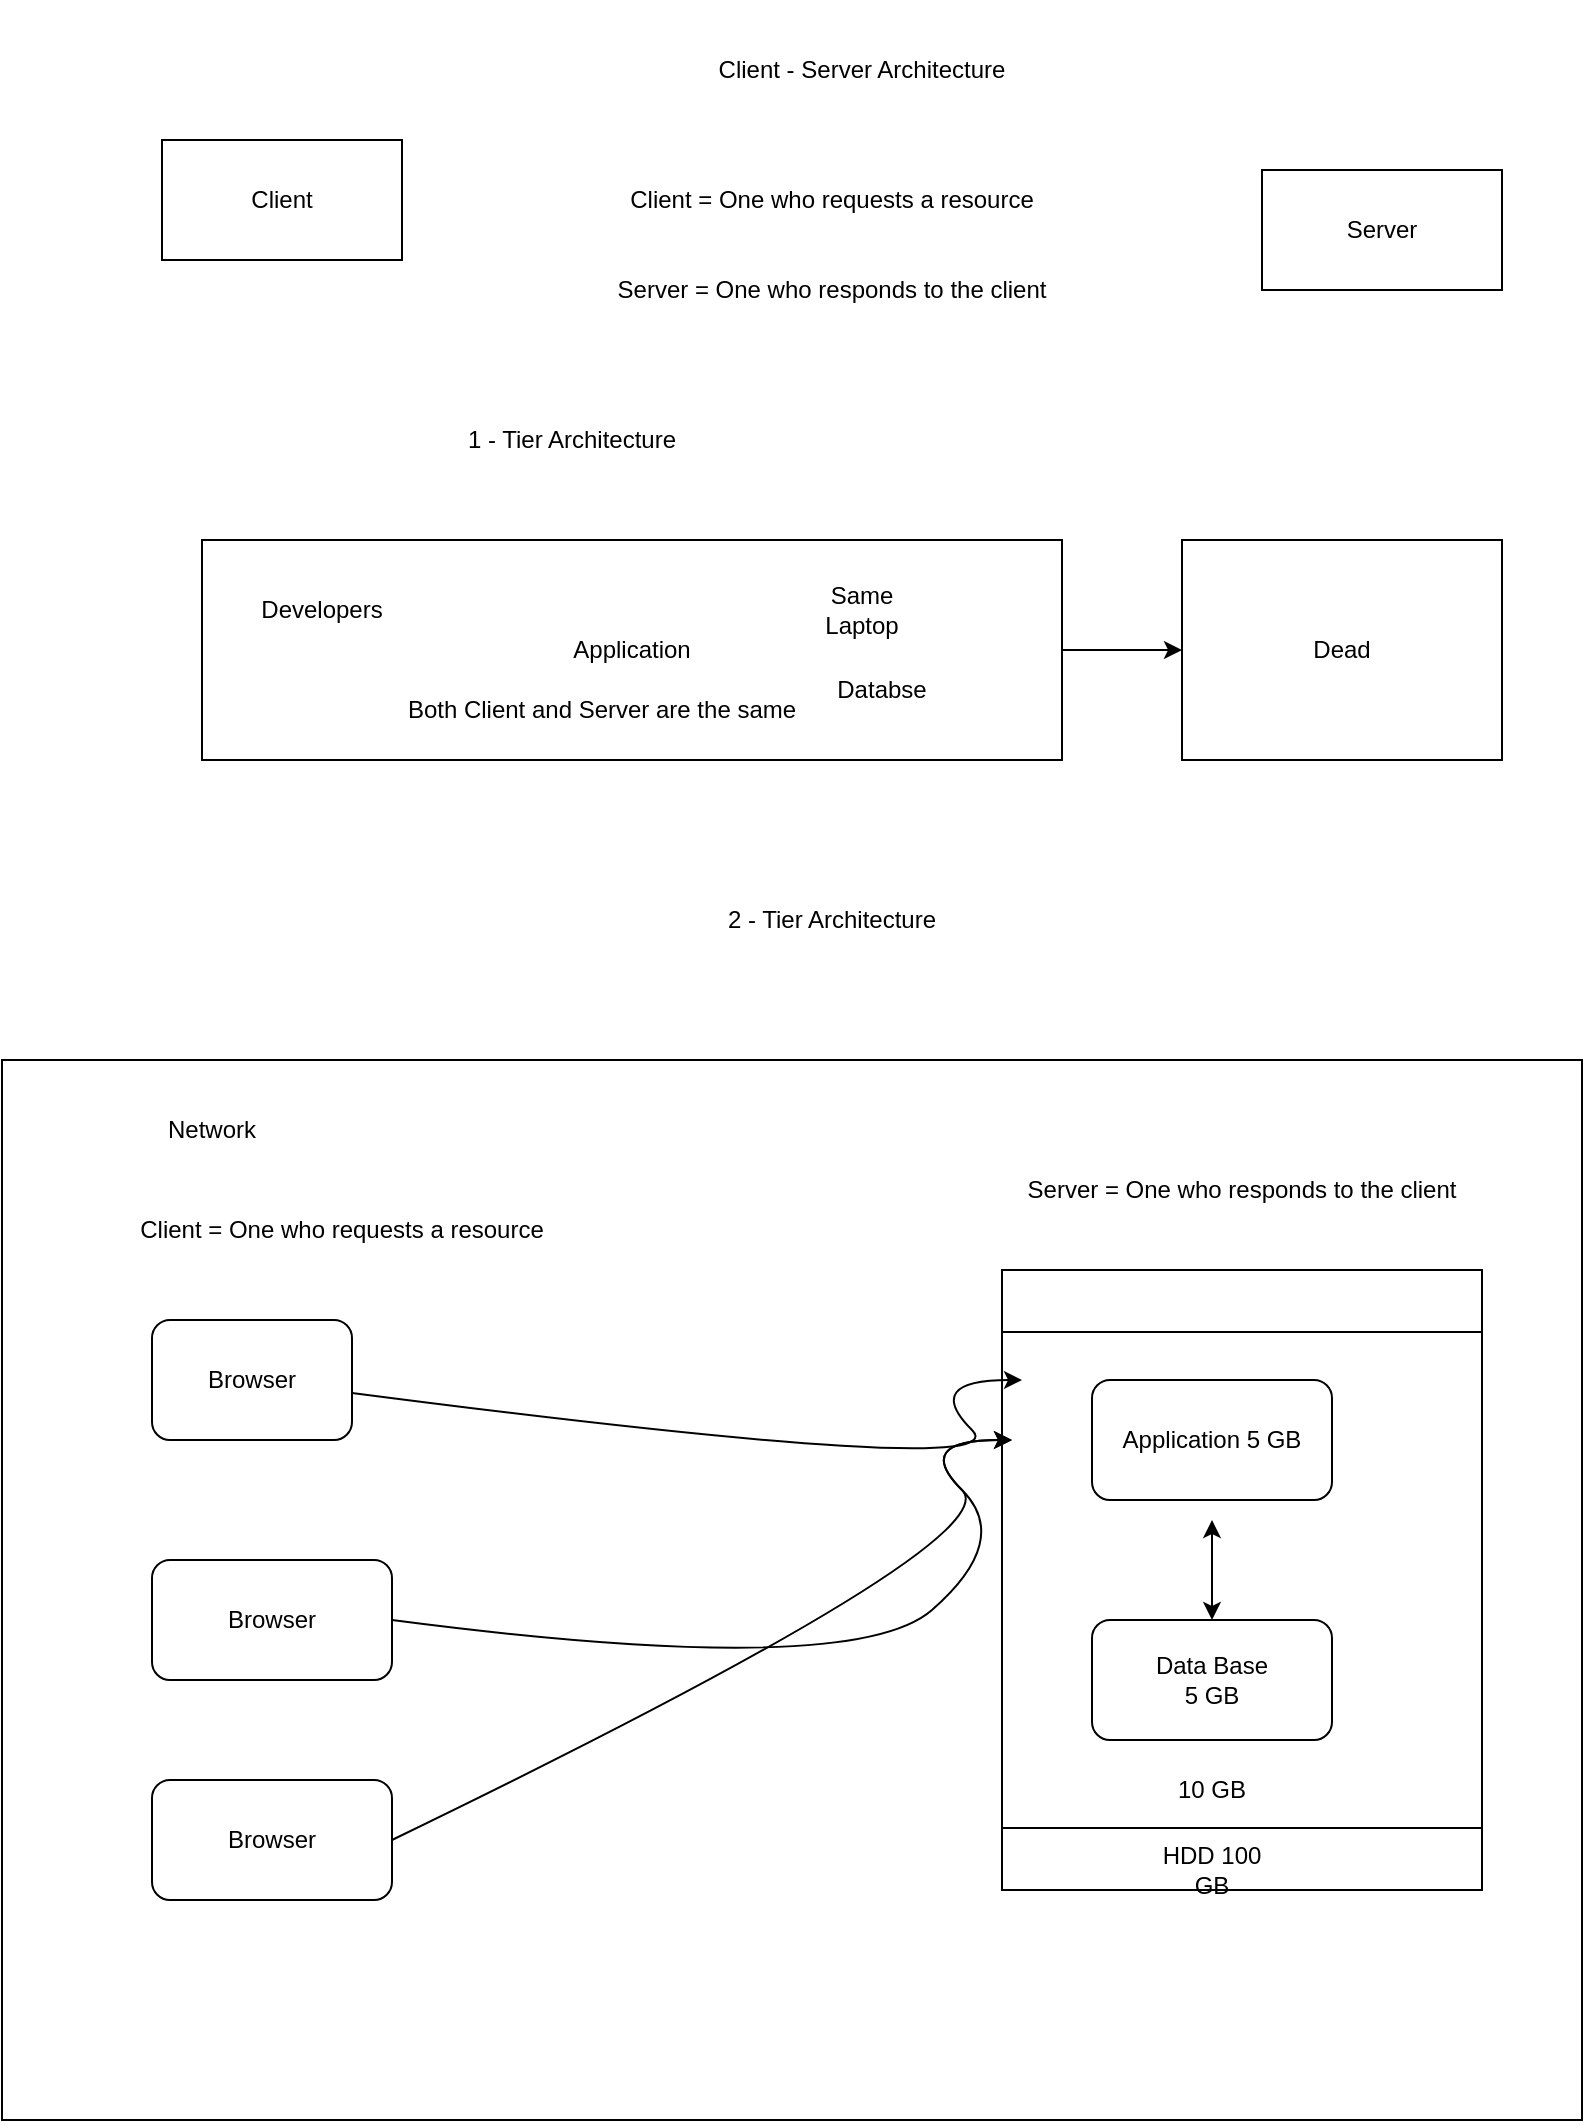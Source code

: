 <mxfile version="28.2.0">
  <diagram name="Page-1" id="-fORK37648hEAS0hQ_zi">
    <mxGraphModel dx="1042" dy="562" grid="1" gridSize="10" guides="1" tooltips="1" connect="1" arrows="1" fold="1" page="1" pageScale="1" pageWidth="850" pageHeight="1100" math="0" shadow="0">
      <root>
        <mxCell id="0" />
        <mxCell id="1" parent="0" />
        <mxCell id="6zjgOrCj7R7MlmCkWjps-2" value="Client - Server Architecture" style="text;html=1;align=center;verticalAlign=middle;whiteSpace=wrap;rounded=0;" vertex="1" parent="1">
          <mxGeometry x="240" y="30" width="440" height="70" as="geometry" />
        </mxCell>
        <mxCell id="6zjgOrCj7R7MlmCkWjps-11" value="" style="edgeStyle=orthogonalEdgeStyle;rounded=0;orthogonalLoop=1;jettySize=auto;html=1;" edge="1" parent="1" source="6zjgOrCj7R7MlmCkWjps-3" target="6zjgOrCj7R7MlmCkWjps-10">
          <mxGeometry relative="1" as="geometry" />
        </mxCell>
        <mxCell id="6zjgOrCj7R7MlmCkWjps-3" value="Application" style="rounded=0;whiteSpace=wrap;html=1;" vertex="1" parent="1">
          <mxGeometry x="130" y="300" width="430" height="110" as="geometry" />
        </mxCell>
        <mxCell id="6zjgOrCj7R7MlmCkWjps-4" value="Client" style="rounded=0;whiteSpace=wrap;html=1;" vertex="1" parent="1">
          <mxGeometry x="110" y="100" width="120" height="60" as="geometry" />
        </mxCell>
        <mxCell id="6zjgOrCj7R7MlmCkWjps-5" value="Client = One who requests a resource" style="text;html=1;align=center;verticalAlign=middle;whiteSpace=wrap;rounded=0;" vertex="1" parent="1">
          <mxGeometry x="320" y="115" width="250" height="30" as="geometry" />
        </mxCell>
        <mxCell id="6zjgOrCj7R7MlmCkWjps-6" value="Server = One who responds to the client" style="text;html=1;align=center;verticalAlign=middle;whiteSpace=wrap;rounded=0;" vertex="1" parent="1">
          <mxGeometry x="320" y="160" width="250" height="30" as="geometry" />
        </mxCell>
        <mxCell id="6zjgOrCj7R7MlmCkWjps-7" value="Server" style="rounded=0;whiteSpace=wrap;html=1;" vertex="1" parent="1">
          <mxGeometry x="660" y="115" width="120" height="60" as="geometry" />
        </mxCell>
        <mxCell id="6zjgOrCj7R7MlmCkWjps-8" value="1 - Tier Architecture" style="text;html=1;align=center;verticalAlign=middle;whiteSpace=wrap;rounded=0;" vertex="1" parent="1">
          <mxGeometry x="210" y="220" width="210" height="60" as="geometry" />
        </mxCell>
        <mxCell id="6zjgOrCj7R7MlmCkWjps-9" value="Developers" style="text;html=1;align=center;verticalAlign=middle;whiteSpace=wrap;rounded=0;" vertex="1" parent="1">
          <mxGeometry x="160" y="320" width="60" height="30" as="geometry" />
        </mxCell>
        <mxCell id="6zjgOrCj7R7MlmCkWjps-10" value="Dead" style="rounded=0;whiteSpace=wrap;html=1;" vertex="1" parent="1">
          <mxGeometry x="620" y="300" width="160" height="110" as="geometry" />
        </mxCell>
        <mxCell id="6zjgOrCj7R7MlmCkWjps-13" value="2 - Tier Architecture" style="text;html=1;align=center;verticalAlign=middle;whiteSpace=wrap;rounded=0;" vertex="1" parent="1">
          <mxGeometry x="340" y="460" width="210" height="60" as="geometry" />
        </mxCell>
        <mxCell id="6zjgOrCj7R7MlmCkWjps-17" value="Same Laptop" style="text;html=1;align=center;verticalAlign=middle;whiteSpace=wrap;rounded=0;" vertex="1" parent="1">
          <mxGeometry x="430" y="320" width="60" height="30" as="geometry" />
        </mxCell>
        <mxCell id="6zjgOrCj7R7MlmCkWjps-18" value="Both Client and Server are the same" style="text;html=1;align=center;verticalAlign=middle;whiteSpace=wrap;rounded=0;" vertex="1" parent="1">
          <mxGeometry x="170" y="370" width="320" height="30" as="geometry" />
        </mxCell>
        <mxCell id="6zjgOrCj7R7MlmCkWjps-32" value="Databse" style="text;html=1;align=center;verticalAlign=middle;whiteSpace=wrap;rounded=0;" vertex="1" parent="1">
          <mxGeometry x="440" y="360" width="60" height="30" as="geometry" />
        </mxCell>
        <mxCell id="6zjgOrCj7R7MlmCkWjps-34" value="" style="rounded=0;whiteSpace=wrap;html=1;" vertex="1" parent="1">
          <mxGeometry x="30" y="560" width="790" height="530" as="geometry" />
        </mxCell>
        <mxCell id="6zjgOrCj7R7MlmCkWjps-35" value="Browser" style="rounded=1;whiteSpace=wrap;html=1;" vertex="1" parent="1">
          <mxGeometry x="105" y="690" width="100" height="60" as="geometry" />
        </mxCell>
        <mxCell id="6zjgOrCj7R7MlmCkWjps-36" value="Client = One who requests a resource" style="text;html=1;align=center;verticalAlign=middle;whiteSpace=wrap;rounded=0;" vertex="1" parent="1">
          <mxGeometry x="75" y="630" width="250" height="30" as="geometry" />
        </mxCell>
        <mxCell id="6zjgOrCj7R7MlmCkWjps-37" value="Browser" style="rounded=1;whiteSpace=wrap;html=1;" vertex="1" parent="1">
          <mxGeometry x="105" y="810" width="120" height="60" as="geometry" />
        </mxCell>
        <mxCell id="6zjgOrCj7R7MlmCkWjps-38" value="Browser" style="rounded=1;whiteSpace=wrap;html=1;" vertex="1" parent="1">
          <mxGeometry x="105" y="920" width="120" height="60" as="geometry" />
        </mxCell>
        <mxCell id="6zjgOrCj7R7MlmCkWjps-39" value="" style="shape=process;whiteSpace=wrap;html=1;backgroundOutline=1;rotation=90;" vertex="1" parent="1">
          <mxGeometry x="495" y="700" width="310" height="240" as="geometry" />
        </mxCell>
        <mxCell id="6zjgOrCj7R7MlmCkWjps-40" value="HDD 100 GB" style="text;html=1;align=center;verticalAlign=middle;whiteSpace=wrap;rounded=0;" vertex="1" parent="1">
          <mxGeometry x="605" y="950" width="60" height="30" as="geometry" />
        </mxCell>
        <mxCell id="6zjgOrCj7R7MlmCkWjps-41" value="10 GB" style="text;html=1;align=center;verticalAlign=middle;whiteSpace=wrap;rounded=0;" vertex="1" parent="1">
          <mxGeometry x="605" y="910" width="60" height="30" as="geometry" />
        </mxCell>
        <mxCell id="6zjgOrCj7R7MlmCkWjps-42" value="Application 5 GB" style="rounded=1;whiteSpace=wrap;html=1;" vertex="1" parent="1">
          <mxGeometry x="575" y="720" width="120" height="60" as="geometry" />
        </mxCell>
        <mxCell id="6zjgOrCj7R7MlmCkWjps-43" value="Data Base&lt;br&gt;5 GB" style="rounded=1;whiteSpace=wrap;html=1;" vertex="1" parent="1">
          <mxGeometry x="575" y="840" width="120" height="60" as="geometry" />
        </mxCell>
        <mxCell id="6zjgOrCj7R7MlmCkWjps-44" value="" style="endArrow=classic;startArrow=classic;html=1;rounded=0;exitX=0.5;exitY=0;exitDx=0;exitDy=0;" edge="1" parent="1" source="6zjgOrCj7R7MlmCkWjps-43">
          <mxGeometry width="50" height="50" relative="1" as="geometry">
            <mxPoint x="585" y="840" as="sourcePoint" />
            <mxPoint x="635" y="790" as="targetPoint" />
            <Array as="points">
              <mxPoint x="635" y="800" />
            </Array>
          </mxGeometry>
        </mxCell>
        <mxCell id="6zjgOrCj7R7MlmCkWjps-46" value="" style="curved=1;endArrow=classic;html=1;rounded=0;exitX=1;exitY=0.5;exitDx=0;exitDy=0;" edge="1" parent="1" source="6zjgOrCj7R7MlmCkWjps-37">
          <mxGeometry width="50" height="50" relative="1" as="geometry">
            <mxPoint x="485" y="800" as="sourcePoint" />
            <mxPoint x="535" y="750" as="targetPoint" />
            <Array as="points">
              <mxPoint x="455" y="870" />
              <mxPoint x="535" y="800" />
              <mxPoint x="485" y="750" />
            </Array>
          </mxGeometry>
        </mxCell>
        <mxCell id="6zjgOrCj7R7MlmCkWjps-47" value="" style="curved=1;endArrow=classic;html=1;rounded=0;exitX=1;exitY=0.5;exitDx=0;exitDy=0;" edge="1" parent="1" source="6zjgOrCj7R7MlmCkWjps-38">
          <mxGeometry width="50" height="50" relative="1" as="geometry">
            <mxPoint x="485" y="800" as="sourcePoint" />
            <mxPoint x="535" y="750" as="targetPoint" />
            <Array as="points">
              <mxPoint x="535" y="800" />
              <mxPoint x="485" y="750" />
            </Array>
          </mxGeometry>
        </mxCell>
        <mxCell id="6zjgOrCj7R7MlmCkWjps-48" value="Server = One who responds to the client" style="text;html=1;align=center;verticalAlign=middle;whiteSpace=wrap;rounded=0;" vertex="1" parent="1">
          <mxGeometry x="525" y="610" width="250" height="30" as="geometry" />
        </mxCell>
        <mxCell id="6zjgOrCj7R7MlmCkWjps-50" value="Network" style="text;html=1;align=center;verticalAlign=middle;whiteSpace=wrap;rounded=0;" vertex="1" parent="1">
          <mxGeometry x="105" y="580" width="60" height="30" as="geometry" />
        </mxCell>
        <mxCell id="6zjgOrCj7R7MlmCkWjps-51" value="" style="curved=1;endArrow=classic;html=1;rounded=0;" edge="1" parent="1" source="6zjgOrCj7R7MlmCkWjps-35">
          <mxGeometry width="50" height="50" relative="1" as="geometry">
            <mxPoint x="490" y="770" as="sourcePoint" />
            <mxPoint x="540" y="720" as="targetPoint" />
            <Array as="points">
              <mxPoint x="540" y="770" />
              <mxPoint x="490" y="720" />
            </Array>
          </mxGeometry>
        </mxCell>
      </root>
    </mxGraphModel>
  </diagram>
</mxfile>
